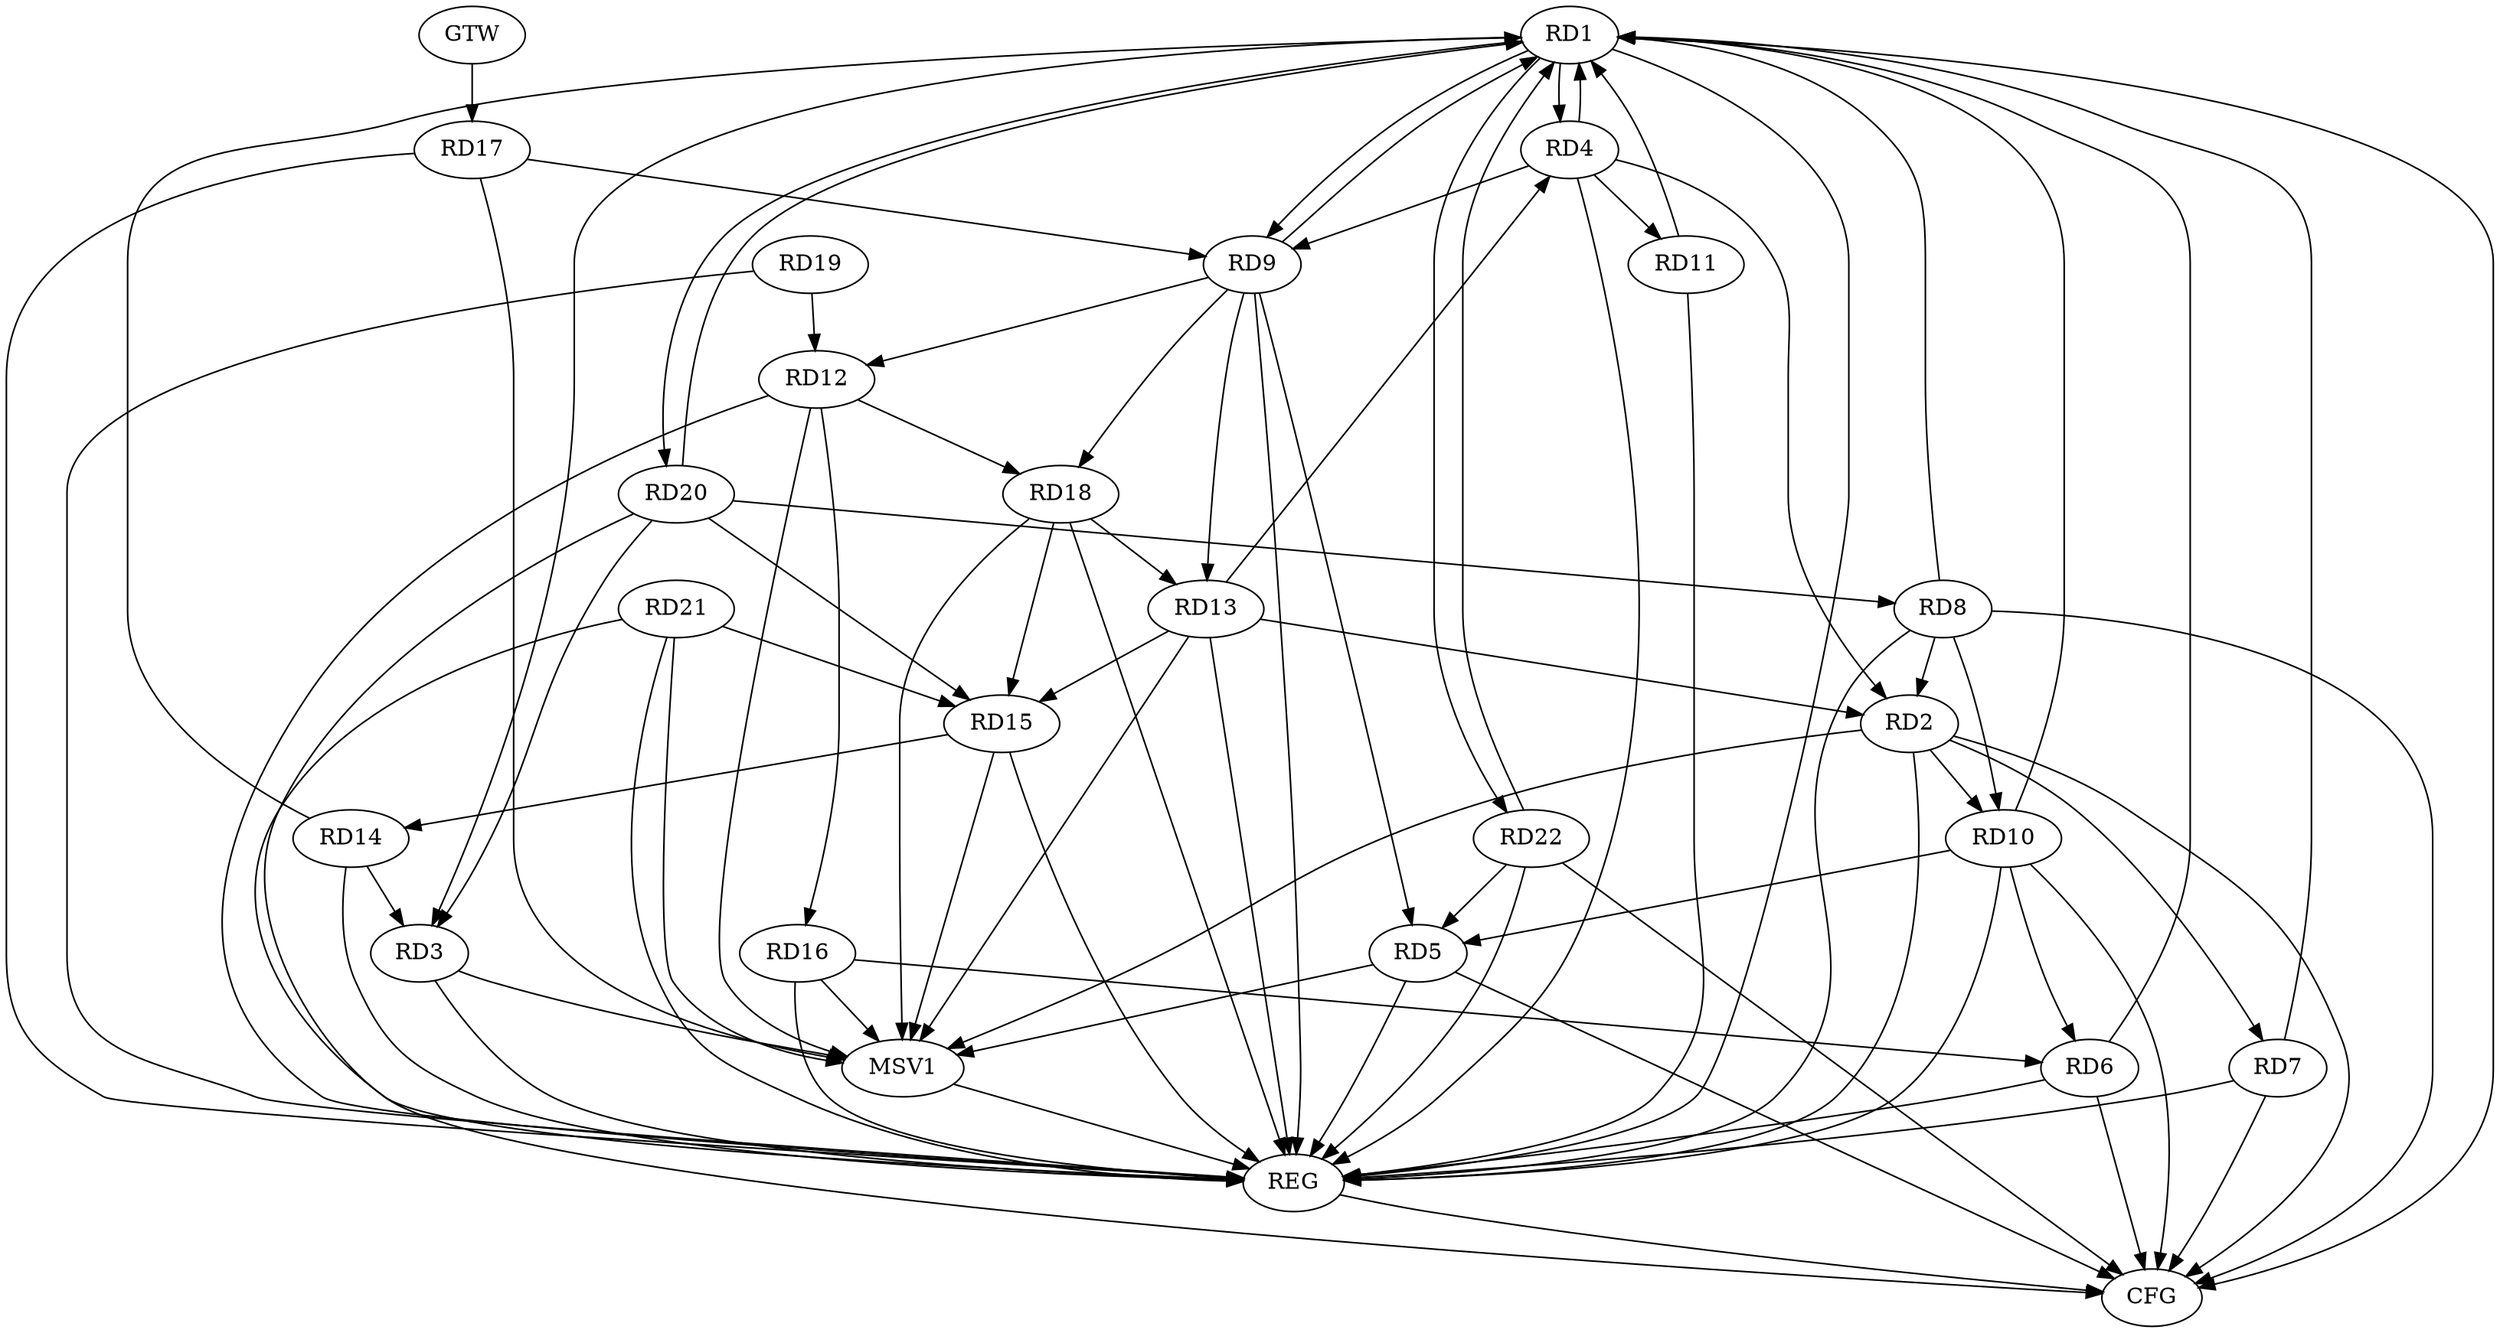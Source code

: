 strict digraph G {
  RD1 [ label="RD1" ];
  RD2 [ label="RD2" ];
  RD3 [ label="RD3" ];
  RD4 [ label="RD4" ];
  RD5 [ label="RD5" ];
  RD6 [ label="RD6" ];
  RD7 [ label="RD7" ];
  RD8 [ label="RD8" ];
  RD9 [ label="RD9" ];
  RD10 [ label="RD10" ];
  RD11 [ label="RD11" ];
  RD12 [ label="RD12" ];
  RD13 [ label="RD13" ];
  RD14 [ label="RD14" ];
  RD15 [ label="RD15" ];
  RD16 [ label="RD16" ];
  RD17 [ label="RD17" ];
  RD18 [ label="RD18" ];
  RD19 [ label="RD19" ];
  RD20 [ label="RD20" ];
  RD21 [ label="RD21" ];
  RD22 [ label="RD22" ];
  GTW [ label="GTW" ];
  REG [ label="REG" ];
  CFG [ label="CFG" ];
  MSV1 [ label="MSV1" ];
  RD1 -> RD3;
  RD1 -> RD4;
  RD1 -> RD9;
  RD1 -> RD20;
  RD1 -> RD22;
  RD4 -> RD2;
  RD2 -> RD7;
  RD8 -> RD2;
  RD2 -> RD10;
  RD13 -> RD2;
  RD14 -> RD3;
  RD20 -> RD3;
  RD4 -> RD9;
  RD4 -> RD11;
  RD13 -> RD4;
  RD9 -> RD5;
  RD10 -> RD5;
  RD22 -> RD5;
  RD10 -> RD6;
  RD16 -> RD6;
  RD8 -> RD10;
  RD20 -> RD8;
  RD9 -> RD12;
  RD9 -> RD13;
  RD17 -> RD9;
  RD9 -> RD18;
  RD12 -> RD16;
  RD12 -> RD18;
  RD19 -> RD12;
  RD13 -> RD15;
  RD18 -> RD13;
  RD15 -> RD14;
  RD18 -> RD15;
  RD20 -> RD15;
  RD21 -> RD15;
  GTW -> RD17;
  RD1 -> REG;
  RD2 -> REG;
  RD3 -> REG;
  RD4 -> REG;
  RD5 -> REG;
  RD6 -> REG;
  RD7 -> REG;
  RD8 -> REG;
  RD9 -> REG;
  RD10 -> REG;
  RD11 -> REG;
  RD12 -> REG;
  RD13 -> REG;
  RD14 -> REG;
  RD15 -> REG;
  RD16 -> REG;
  RD17 -> REG;
  RD18 -> REG;
  RD19 -> REG;
  RD20 -> REG;
  RD21 -> REG;
  RD22 -> REG;
  RD5 -> CFG;
  RD1 -> CFG;
  RD6 -> CFG;
  RD8 -> CFG;
  RD21 -> CFG;
  RD10 -> CFG;
  RD22 -> CFG;
  RD2 -> CFG;
  RD7 -> CFG;
  REG -> CFG;
  RD22 -> RD1;
  RD10 -> RD1;
  RD14 -> RD1;
  RD6 -> RD1;
  RD11 -> RD1;
  RD4 -> RD1;
  RD7 -> RD1;
  RD8 -> RD1;
  RD9 -> RD1;
  RD20 -> RD1;
  RD2 -> MSV1;
  RD13 -> MSV1;
  RD15 -> MSV1;
  RD17 -> MSV1;
  RD21 -> MSV1;
  RD5 -> MSV1;
  RD12 -> MSV1;
  RD16 -> MSV1;
  RD3 -> MSV1;
  RD18 -> MSV1;
  MSV1 -> REG;
}
